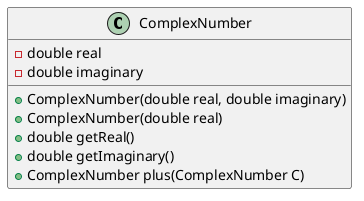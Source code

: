 @startuml
'https://plantuml.com/class-diagram

class ComplexNumber {
    -double real
    -double imaginary
    +ComplexNumber(double real, double imaginary)
    +ComplexNumber(double real)
    +double getReal()
    +double getImaginary()
    +ComplexNumber plus(ComplexNumber C)
}


@enduml
